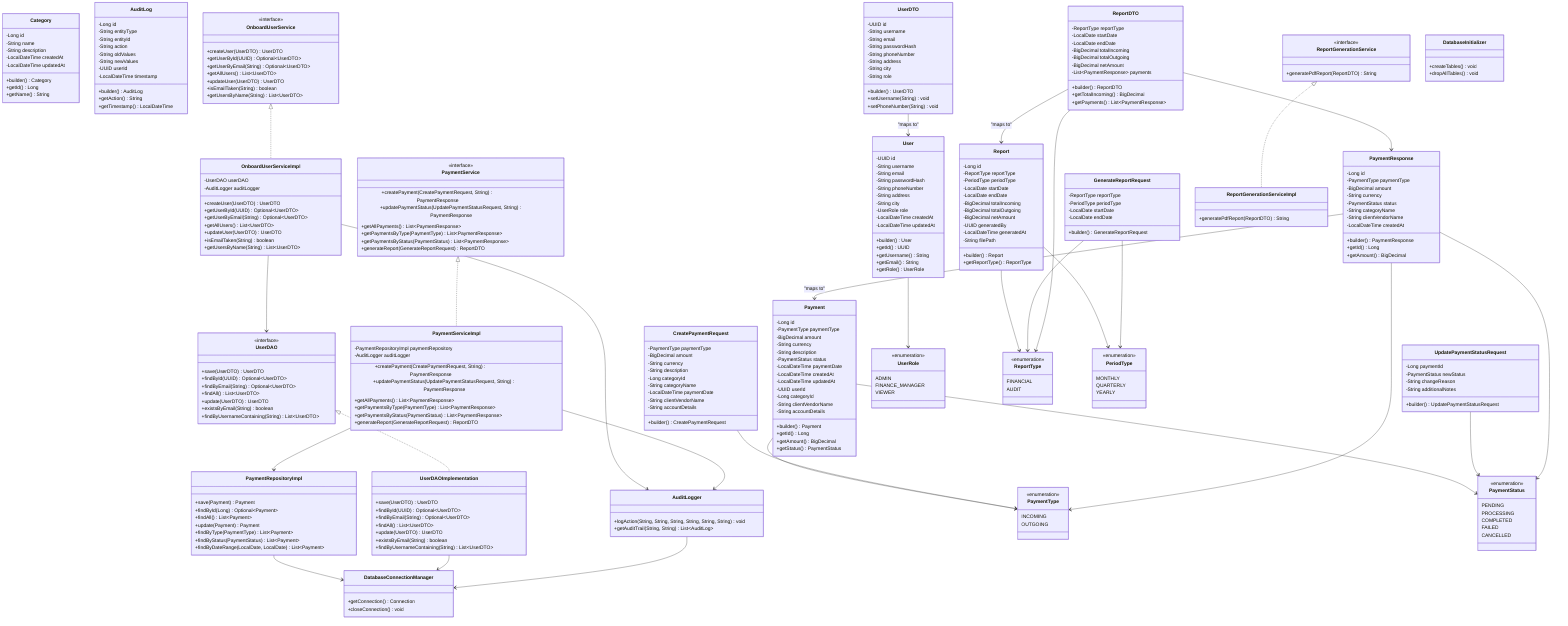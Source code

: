 classDiagram
    %% Entities
    class User {
        -UUID id
        -String username
        -String email
        -String passwordHash
        -String phoneNumber
        -String address
        -String city
        -UserRole role
        -LocalDateTime createdAt
        -LocalDateTime updatedAt
        +builder() User
        +getId() UUID
        +getUsername() String
        +getEmail() String
        +getRole() UserRole
    }

    class Payment {
        -Long id
        -PaymentType paymentType
        -BigDecimal amount
        -String currency
        -String description
        -PaymentStatus status
        -LocalDateTime paymentDate
        -LocalDateTime createdAt
        -LocalDateTime updatedAt
        -UUID userId
        -Long categoryId
        -String clientVendorName
        -String accountDetails
        +builder() Payment
        +getId() Long
        +getAmount() BigDecimal
        +getStatus() PaymentStatus
    }

    class Category {
        -Long id
        -String name
        -String description
        -LocalDateTime createdAt
        -LocalDateTime updatedAt
        +builder() Category
        +getId() Long
        +getName() String
    }

    class AuditLog {
        -Long id
        -String entityType
        -String entityId
        -String action
        -String oldValues
        -String newValues
        -UUID userId
        -LocalDateTime timestamp
        +builder() AuditLog
        +getAction() String
        +getTimestamp() LocalDateTime
    }

    class Report {
        -Long id
        -ReportType reportType
        -PeriodType periodType
        -LocalDate startDate
        -LocalDate endDate
        -BigDecimal totalIncoming
        -BigDecimal totalOutgoing
        -BigDecimal netAmount
        -UUID generatedBy
        -LocalDateTime generatedAt
        -String filePath
        +builder() Report
        +getReportType() ReportType
    }

    %% DTOs
    class UserDTO {
        -UUID id
        -String username
        -String email
        -String passwordHash
        -String phoneNumber
        -String address
        -String city
        -String role
        +builder() UserDTO
        +setUsername(String) void
        +setPhoneNumber(String) void
    }

    class PaymentResponse {
        -Long id
        -PaymentType paymentType
        -BigDecimal amount
        -String currency
        -PaymentStatus status
        -String categoryName
        -String clientVendorName
        -LocalDateTime createdAt
        +builder() PaymentResponse
        +getId() Long
        +getAmount() BigDecimal
    }

    class ReportDTO {
        -ReportType reportType
        -LocalDate startDate
        -LocalDate endDate
        -BigDecimal totalIncoming
        -BigDecimal totalOutgoing
        -BigDecimal netAmount
        -List~PaymentResponse~ payments
        +builder() ReportDTO
        +getTotalIncoming() BigDecimal
        +getPayments() List~PaymentResponse~
    }

    %% Request DTOs
    class CreatePaymentRequest {
        -PaymentType paymentType
        -BigDecimal amount
        -String currency
        -String description
        -Long categoryId
        -String categoryName
        -LocalDateTime paymentDate
        -String clientVendorName
        -String accountDetails
        +builder() CreatePaymentRequest
    }

    class UpdatePaymentStatusRequest {
        -Long paymentId
        -PaymentStatus newStatus
        -String changeReason
        -String additionalNotes
        +builder() UpdatePaymentStatusRequest
    }

    class GenerateReportRequest {
        -ReportType reportType
        -PeriodType periodType
        -LocalDate startDate
        -LocalDate endDate
        +builder() GenerateReportRequest
    }

    %% Services
    class OnboardUserService {
        <<interface>>
        +createUser(UserDTO) UserDTO
        +getUserById(UUID) Optional~UserDTO~
        +getUserByEmail(String) Optional~UserDTO~
        +getAllUsers() List~UserDTO~
        +updateUser(UserDTO) UserDTO
        +isEmailTaken(String) boolean
        +getUsersByName(String) List~UserDTO~
    }

    class OnboardUserServiceImpl {
        -UserDAO userDAO
        -AuditLogger auditLogger
        +createUser(UserDTO) UserDTO
        +getUserById(UUID) Optional~UserDTO~
        +getUserByEmail(String) Optional~UserDTO~
        +getAllUsers() List~UserDTO~
        +updateUser(UserDTO) UserDTO
        +isEmailTaken(String) boolean
        +getUsersByName(String) List~UserDTO~
    }

    class PaymentService {
        <<interface>>
        +createPayment(CreatePaymentRequest, String) PaymentResponse
        +updatePaymentStatus(UpdatePaymentStatusRequest, String) PaymentResponse
        +getAllPayments() List~PaymentResponse~
        +getPaymentsByType(PaymentType) List~PaymentResponse~
        +getPaymentsByStatus(PaymentStatus) List~PaymentResponse~
        +generateReport(GenerateReportRequest) ReportDTO
    }

    class PaymentServiceImpl {
        -PaymentRepositoryImpl paymentRepository
        -AuditLogger auditLogger
        +createPayment(CreatePaymentRequest, String) PaymentResponse
        +updatePaymentStatus(UpdatePaymentStatusRequest, String) PaymentResponse
        +getAllPayments() List~PaymentResponse~
        +getPaymentsByType(PaymentType) List~PaymentResponse~
        +getPaymentsByStatus(PaymentStatus) List~PaymentResponse~
        +generateReport(GenerateReportRequest) ReportDTO
    }

    class ReportGenerationService {
        <<interface>>
        +generatePdfReport(ReportDTO) String
    }

    class ReportGenerationServiceImpl {
        +generatePdfReport(ReportDTO) String
    }

    %% DAOs and Repositories
    class UserDAO {
        <<interface>>
        +save(UserDTO) UserDTO
        +findById(UUID) Optional~UserDTO~
        +findByEmail(String) Optional~UserDTO~
        +findAll() List~UserDTO~
        +update(UserDTO) UserDTO
        +existsByEmail(String) boolean
        +findByUsernameContaining(String) List~UserDTO~
    }

    class UserDAOImplementation {
        +save(UserDTO) UserDTO
        +findById(UUID) Optional~UserDTO~
        +findByEmail(String) Optional~UserDTO~
        +findAll() List~UserDTO~
        +update(UserDTO) UserDTO
        +existsByEmail(String) boolean
        +findByUsernameContaining(String) List~UserDTO~
    }

    class PaymentRepositoryImpl {
        +save(Payment) Payment
        +findById(Long) Optional~Payment~
        +findAll() List~Payment~
        +update(Payment) Payment
        +findByType(PaymentType) List~Payment~
        +findByStatus(PaymentStatus) List~Payment~
        +findByDateRange(LocalDate, LocalDate) List~Payment~
    }

    %% Utilities
    class AuditLogger {
        +logAction(String, String, String, String, String, String) void
        +getAuditTrail(String, String) List~AuditLog~
    }

    class DatabaseConnectionManager {
        +getConnection() Connection
        +closeConnection() void
    }

    class DatabaseInitializer {
        +createTables() void
        +dropAllTables() void
    }

    %% Enums
    class UserRole {
        <<enumeration>>
        ADMIN
        FINANCE_MANAGER
        VIEWER
    }

    class PaymentType {
        <<enumeration>>
        INCOMING
        OUTGOING
    }

    class PaymentStatus {
        <<enumeration>>
        PENDING
        PROCESSING
        COMPLETED
        FAILED
        CANCELLED
    }

    class ReportType {
        <<enumeration>>
        FINANCIAL
        AUDIT
    }

    class PeriodType {
        <<enumeration>>
        MONTHLY
        QUARTERLY
        YEARLY
    }

    %% Relationships
    OnboardUserService <|.. OnboardUserServiceImpl
    PaymentService <|.. PaymentServiceImpl
    ReportGenerationService <|.. ReportGenerationServiceImpl
    UserDAO <|.. UserDAOImplementation

    OnboardUserServiceImpl --> UserDAO
    OnboardUserServiceImpl --> AuditLogger
    PaymentServiceImpl --> PaymentRepositoryImpl
    PaymentServiceImpl --> AuditLogger

    User --> UserRole
    Payment --> PaymentType
    Payment --> PaymentStatus
    Report --> ReportType
    Report --> PeriodType

    CreatePaymentRequest --> PaymentType
    UpdatePaymentStatusRequest --> PaymentStatus
    GenerateReportRequest --> ReportType
    GenerateReportRequest --> PeriodType

    PaymentResponse --> PaymentType
    PaymentResponse --> PaymentStatus
    ReportDTO --> ReportType
    ReportDTO --> PaymentResponse

    UserDTO --> User : "maps to"
    PaymentResponse --> Payment : "maps to"
    ReportDTO --> Report : "maps to"

    PaymentRepositoryImpl --> DatabaseConnectionManager
    UserDAOImplementation --> DatabaseConnectionManager
    AuditLogger --> DatabaseConnectionManager